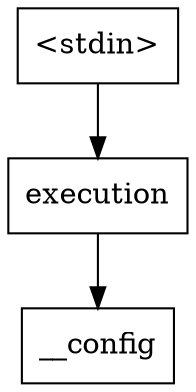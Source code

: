 digraph "dependencies" {
  header_0 [ shape="box", label="\<stdin\>" ];
  header_1 [ shape="box", label="execution" ];
  header_2 [ shape="box", label="__config" ];
  header_0 -> header_1;
  header_1 -> header_2;
}